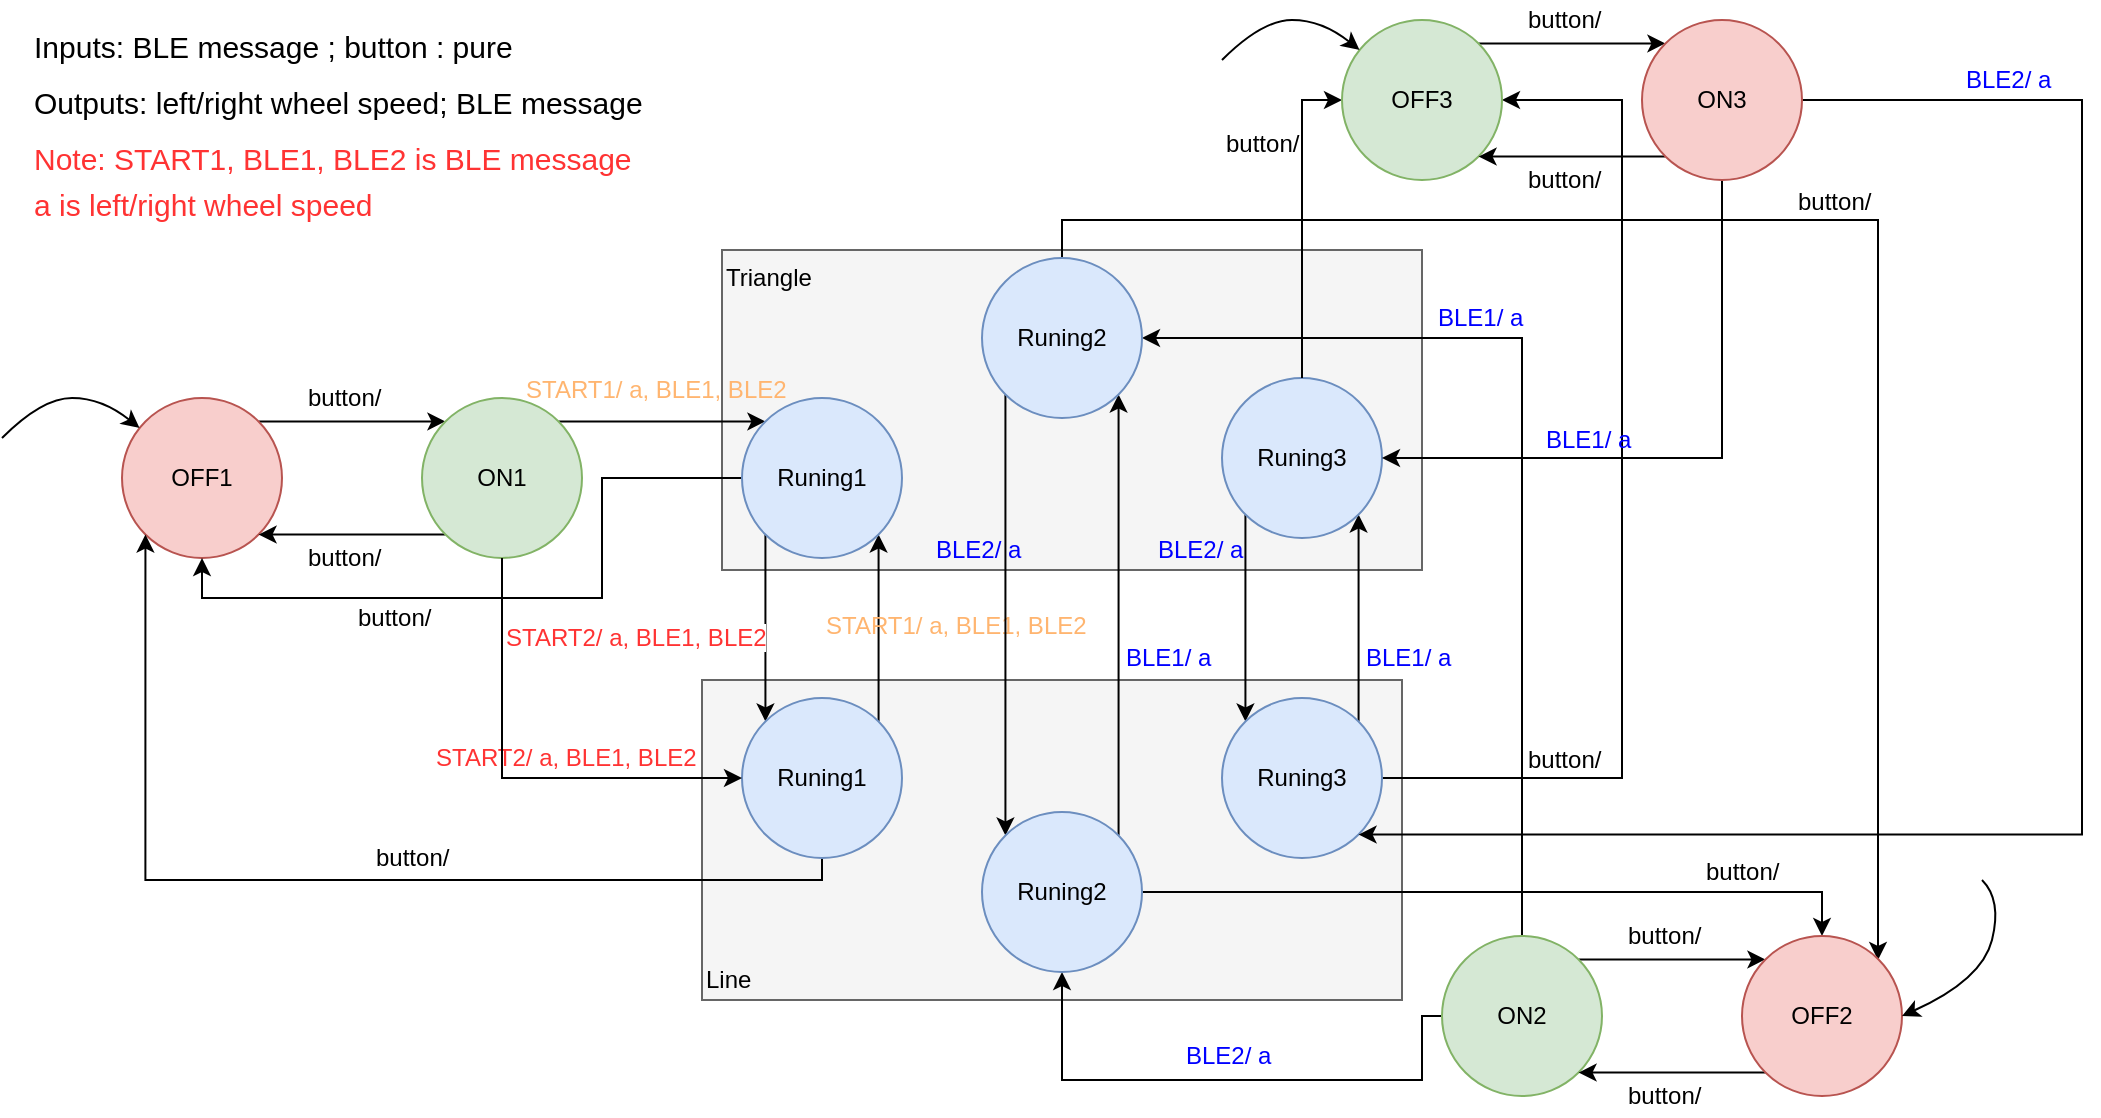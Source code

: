 <mxfile version="12.2.6" type="device" pages="1"><diagram id="45H67GVOBaDcIaeMdxFc" name="Page-1"><mxGraphModel dx="794" dy="570" grid="1" gridSize="10" guides="1" tooltips="1" connect="1" arrows="1" fold="1" page="1" pageScale="1" pageWidth="2336" pageHeight="1654" math="0" shadow="0"><root><mxCell id="0"/><mxCell id="1" parent="0"/><mxCell id="UTTmL4KSk8kriTYKgB_m-70" value="" style="rounded=0;whiteSpace=wrap;html=1;fillColor=#f5f5f5;strokeColor=#666666;fontColor=#333333;" vertex="1" parent="1"><mxGeometry x="510" y="165" width="350" height="160" as="geometry"/></mxCell><mxCell id="UTTmL4KSk8kriTYKgB_m-69" value="" style="rounded=0;whiteSpace=wrap;html=1;fillColor=#f5f5f5;strokeColor=#666666;fontColor=#333333;" vertex="1" parent="1"><mxGeometry x="500" y="380" width="350" height="160" as="geometry"/></mxCell><mxCell id="UTTmL4KSk8kriTYKgB_m-6" value="" style="edgeStyle=orthogonalEdgeStyle;rounded=0;orthogonalLoop=1;jettySize=auto;html=1;exitX=1;exitY=0;exitDx=0;exitDy=0;entryX=0;entryY=0;entryDx=0;entryDy=0;" edge="1" parent="1" source="UTTmL4KSk8kriTYKgB_m-2" target="UTTmL4KSk8kriTYKgB_m-3"><mxGeometry relative="1" as="geometry"/></mxCell><mxCell id="UTTmL4KSk8kriTYKgB_m-2" value="OFF1" style="ellipse;whiteSpace=wrap;html=1;aspect=fixed;fillColor=#f8cecc;strokeColor=#b85450;" vertex="1" parent="1"><mxGeometry x="210" y="239" width="80" height="80" as="geometry"/></mxCell><mxCell id="UTTmL4KSk8kriTYKgB_m-8" value="" style="edgeStyle=orthogonalEdgeStyle;rounded=0;orthogonalLoop=1;jettySize=auto;html=1;exitX=1;exitY=0;exitDx=0;exitDy=0;entryX=0;entryY=0;entryDx=0;entryDy=0;" edge="1" parent="1" source="UTTmL4KSk8kriTYKgB_m-3" target="UTTmL4KSk8kriTYKgB_m-7"><mxGeometry relative="1" as="geometry"/></mxCell><mxCell id="UTTmL4KSk8kriTYKgB_m-12" value="" style="edgeStyle=orthogonalEdgeStyle;rounded=0;orthogonalLoop=1;jettySize=auto;html=1;entryX=1;entryY=1;entryDx=0;entryDy=0;exitX=0;exitY=1;exitDx=0;exitDy=0;" edge="1" parent="1" source="UTTmL4KSk8kriTYKgB_m-3" target="UTTmL4KSk8kriTYKgB_m-2"><mxGeometry relative="1" as="geometry"><mxPoint x="400" y="399" as="targetPoint"/></mxGeometry></mxCell><mxCell id="UTTmL4KSk8kriTYKgB_m-3" value="ON1" style="ellipse;whiteSpace=wrap;html=1;aspect=fixed;fillColor=#d5e8d4;strokeColor=#82b366;" vertex="1" parent="1"><mxGeometry x="360" y="239" width="80" height="80" as="geometry"/></mxCell><mxCell id="UTTmL4KSk8kriTYKgB_m-9" value="" style="edgeStyle=orthogonalEdgeStyle;rounded=0;orthogonalLoop=1;jettySize=auto;html=1;exitX=0;exitY=1;exitDx=0;exitDy=0;entryX=0;entryY=0;entryDx=0;entryDy=0;" edge="1" parent="1" source="UTTmL4KSk8kriTYKgB_m-7" target="UTTmL4KSk8kriTYKgB_m-5"><mxGeometry relative="1" as="geometry"/></mxCell><mxCell id="UTTmL4KSk8kriTYKgB_m-17" value="" style="edgeStyle=orthogonalEdgeStyle;rounded=0;orthogonalLoop=1;jettySize=auto;html=1;entryX=0.5;entryY=1;entryDx=0;entryDy=0;exitX=0;exitY=0.5;exitDx=0;exitDy=0;" edge="1" parent="1" source="UTTmL4KSk8kriTYKgB_m-7" target="UTTmL4KSk8kriTYKgB_m-2"><mxGeometry relative="1" as="geometry"><Array as="points"><mxPoint x="450" y="279"/><mxPoint x="450" y="339"/><mxPoint x="250" y="339"/></Array></mxGeometry></mxCell><mxCell id="UTTmL4KSk8kriTYKgB_m-22" value="" style="edgeStyle=orthogonalEdgeStyle;rounded=0;orthogonalLoop=1;jettySize=auto;html=1;exitX=1;exitY=1;exitDx=0;exitDy=0;entryX=1;entryY=0;entryDx=0;entryDy=0;startArrow=classic;startFill=1;endArrow=none;endFill=0;" edge="1" parent="1" source="UTTmL4KSk8kriTYKgB_m-7" target="UTTmL4KSk8kriTYKgB_m-5"><mxGeometry relative="1" as="geometry"/></mxCell><mxCell id="UTTmL4KSk8kriTYKgB_m-7" value="Runing1" style="ellipse;whiteSpace=wrap;html=1;aspect=fixed;fillColor=#dae8fc;strokeColor=#6c8ebf;" vertex="1" parent="1"><mxGeometry x="520" y="239" width="80" height="80" as="geometry"/></mxCell><mxCell id="UTTmL4KSk8kriTYKgB_m-65" value="" style="edgeStyle=orthogonalEdgeStyle;rounded=0;orthogonalLoop=1;jettySize=auto;html=1;startArrow=none;startFill=0;endArrow=classic;endFill=1;entryX=0;entryY=1;entryDx=0;entryDy=0;" edge="1" parent="1" source="UTTmL4KSk8kriTYKgB_m-5" target="UTTmL4KSk8kriTYKgB_m-2"><mxGeometry relative="1" as="geometry"><mxPoint x="560" y="549" as="targetPoint"/><Array as="points"><mxPoint x="560" y="480"/><mxPoint x="222" y="480"/></Array></mxGeometry></mxCell><mxCell id="UTTmL4KSk8kriTYKgB_m-5" value="Runing1" style="ellipse;whiteSpace=wrap;html=1;aspect=fixed;fillColor=#dae8fc;strokeColor=#6c8ebf;" vertex="1" parent="1"><mxGeometry x="520" y="389" width="80" height="80" as="geometry"/></mxCell><mxCell id="UTTmL4KSk8kriTYKgB_m-10" value="button/" style="text;html=1;resizable=0;points=[];autosize=1;align=left;verticalAlign=top;spacingTop=-4;" vertex="1" parent="1"><mxGeometry x="301" y="229" width="50" height="20" as="geometry"/></mxCell><mxCell id="UTTmL4KSk8kriTYKgB_m-13" value="button/" style="text;html=1;resizable=0;points=[];autosize=1;align=left;verticalAlign=top;spacingTop=-4;" vertex="1" parent="1"><mxGeometry x="301" y="309" width="50" height="20" as="geometry"/></mxCell><mxCell id="UTTmL4KSk8kriTYKgB_m-16" value="START1/ a, BLE1, BLE2" style="text;html=1;resizable=0;points=[];autosize=1;align=left;verticalAlign=top;spacingTop=-4;fillColor=none;strokeColor=none;fontColor=#FFB570;" vertex="1" parent="1"><mxGeometry x="410" y="225" width="150" height="20" as="geometry"/></mxCell><mxCell id="UTTmL4KSk8kriTYKgB_m-18" value="button/" style="text;html=1;resizable=0;points=[];autosize=1;align=left;verticalAlign=top;spacingTop=-4;" vertex="1" parent="1"><mxGeometry x="326" y="339" width="50" height="20" as="geometry"/></mxCell><mxCell id="UTTmL4KSk8kriTYKgB_m-21" value="START2/ a, BLE1, BLE2" style="text;html=1;resizable=0;points=[];autosize=1;align=left;verticalAlign=top;spacingTop=-4;fontColor=#FF3333;labelBackgroundColor=#ffffff;" vertex="1" parent="1"><mxGeometry x="365" y="409" width="150" height="20" as="geometry"/></mxCell><mxCell id="UTTmL4KSk8kriTYKgB_m-23" value="START1/ a, BLE1, BLE2" style="text;html=1;resizable=0;points=[];autosize=1;align=left;verticalAlign=top;spacingTop=-4;fillColor=none;strokeColor=none;fontColor=#FFB570;" vertex="1" parent="1"><mxGeometry x="560" y="342.5" width="150" height="20" as="geometry"/></mxCell><mxCell id="UTTmL4KSk8kriTYKgB_m-24" value="START2/ a, BLE1, BLE2" style="text;html=1;resizable=0;points=[];autosize=1;align=left;verticalAlign=top;spacingTop=-4;fontColor=#FF3333;labelBackgroundColor=#ffffff;" vertex="1" parent="1"><mxGeometry x="400" y="349" width="150" height="20" as="geometry"/></mxCell><mxCell id="UTTmL4KSk8kriTYKgB_m-25" value="" style="curved=1;endArrow=classic;html=1;" edge="1" parent="1" target="UTTmL4KSk8kriTYKgB_m-2"><mxGeometry width="50" height="50" relative="1" as="geometry"><mxPoint x="150" y="259" as="sourcePoint"/><mxPoint x="260" y="489" as="targetPoint"/><Array as="points"><mxPoint x="170" y="239"/><mxPoint x="200" y="239"/></Array></mxGeometry></mxCell><mxCell id="UTTmL4KSk8kriTYKgB_m-27" value="" style="edgeStyle=orthogonalEdgeStyle;rounded=0;orthogonalLoop=1;jettySize=auto;html=1;exitX=1;exitY=0;exitDx=0;exitDy=0;entryX=0;entryY=0;entryDx=0;entryDy=0;" edge="1" parent="1" source="UTTmL4KSk8kriTYKgB_m-28" target="UTTmL4KSk8kriTYKgB_m-32"><mxGeometry relative="1" as="geometry"/></mxCell><mxCell id="UTTmL4KSk8kriTYKgB_m-68" value="" style="edgeStyle=orthogonalEdgeStyle;rounded=0;orthogonalLoop=1;jettySize=auto;html=1;startArrow=none;startFill=0;endArrow=classic;endFill=1;entryX=0.5;entryY=1;entryDx=0;entryDy=0;exitX=0;exitY=0.5;exitDx=0;exitDy=0;" edge="1" parent="1" source="UTTmL4KSk8kriTYKgB_m-28" target="UTTmL4KSk8kriTYKgB_m-37"><mxGeometry relative="1" as="geometry"><mxPoint x="770" y="526" as="targetPoint"/><Array as="points"><mxPoint x="860" y="548"/><mxPoint x="860" y="580"/><mxPoint x="680" y="580"/></Array></mxGeometry></mxCell><mxCell id="UTTmL4KSk8kriTYKgB_m-72" value="" style="edgeStyle=orthogonalEdgeStyle;rounded=0;orthogonalLoop=1;jettySize=auto;html=1;startArrow=none;startFill=0;endArrow=classic;endFill=1;entryX=1;entryY=0.5;entryDx=0;entryDy=0;" edge="1" parent="1" source="UTTmL4KSk8kriTYKgB_m-28" target="UTTmL4KSk8kriTYKgB_m-36"><mxGeometry relative="1" as="geometry"><mxPoint x="910" y="200" as="targetPoint"/><Array as="points"><mxPoint x="910" y="209"/></Array></mxGeometry></mxCell><mxCell id="UTTmL4KSk8kriTYKgB_m-28" value="ON2" style="ellipse;whiteSpace=wrap;html=1;aspect=fixed;fillColor=#d5e8d4;strokeColor=#82b366;" vertex="1" parent="1"><mxGeometry x="870" y="508" width="80" height="80" as="geometry"/></mxCell><mxCell id="UTTmL4KSk8kriTYKgB_m-30" value="" style="edgeStyle=orthogonalEdgeStyle;rounded=0;orthogonalLoop=1;jettySize=auto;html=1;entryX=1;entryY=1;entryDx=0;entryDy=0;exitX=0;exitY=1;exitDx=0;exitDy=0;" edge="1" parent="1" source="UTTmL4KSk8kriTYKgB_m-32" target="UTTmL4KSk8kriTYKgB_m-28"><mxGeometry relative="1" as="geometry"><mxPoint x="1060" y="668" as="targetPoint"/></mxGeometry></mxCell><mxCell id="UTTmL4KSk8kriTYKgB_m-77" value="" style="edgeStyle=orthogonalEdgeStyle;rounded=0;orthogonalLoop=1;jettySize=auto;html=1;startArrow=classic;startFill=1;endArrow=none;endFill=0;entryX=1;entryY=0.5;entryDx=0;entryDy=0;" edge="1" parent="1" source="UTTmL4KSk8kriTYKgB_m-32" target="UTTmL4KSk8kriTYKgB_m-37"><mxGeometry relative="1" as="geometry"><mxPoint x="1060" y="428" as="targetPoint"/><Array as="points"><mxPoint x="1060" y="486"/></Array></mxGeometry></mxCell><mxCell id="UTTmL4KSk8kriTYKgB_m-79" value="" style="edgeStyle=orthogonalEdgeStyle;rounded=0;orthogonalLoop=1;jettySize=auto;html=1;startArrow=classic;startFill=1;endArrow=none;endFill=0;entryX=0.5;entryY=0;entryDx=0;entryDy=0;" edge="1" parent="1" target="UTTmL4KSk8kriTYKgB_m-36"><mxGeometry relative="1" as="geometry"><mxPoint x="1088" y="520" as="sourcePoint"/><mxPoint x="1060" y="428" as="targetPoint"/><Array as="points"><mxPoint x="1088" y="150"/><mxPoint x="680" y="150"/></Array></mxGeometry></mxCell><mxCell id="UTTmL4KSk8kriTYKgB_m-32" value="OFF2" style="ellipse;whiteSpace=wrap;html=1;aspect=fixed;fillColor=#f8cecc;strokeColor=#b85450;" vertex="1" parent="1"><mxGeometry x="1020" y="508" width="80" height="80" as="geometry"/></mxCell><mxCell id="UTTmL4KSk8kriTYKgB_m-33" value="" style="edgeStyle=orthogonalEdgeStyle;rounded=0;orthogonalLoop=1;jettySize=auto;html=1;exitX=0;exitY=1;exitDx=0;exitDy=0;entryX=0;entryY=0;entryDx=0;entryDy=0;" edge="1" parent="1" source="UTTmL4KSk8kriTYKgB_m-36" target="UTTmL4KSk8kriTYKgB_m-37"><mxGeometry relative="1" as="geometry"/></mxCell><mxCell id="UTTmL4KSk8kriTYKgB_m-35" value="" style="edgeStyle=orthogonalEdgeStyle;rounded=0;orthogonalLoop=1;jettySize=auto;html=1;exitX=1;exitY=1;exitDx=0;exitDy=0;entryX=1;entryY=0;entryDx=0;entryDy=0;startArrow=classic;startFill=1;endArrow=none;endFill=0;" edge="1" parent="1" source="UTTmL4KSk8kriTYKgB_m-36" target="UTTmL4KSk8kriTYKgB_m-37"><mxGeometry relative="1" as="geometry"/></mxCell><mxCell id="UTTmL4KSk8kriTYKgB_m-36" value="Runing2" style="ellipse;whiteSpace=wrap;html=1;aspect=fixed;fillColor=#dae8fc;strokeColor=#6c8ebf;" vertex="1" parent="1"><mxGeometry x="640" y="169" width="80" height="80" as="geometry"/></mxCell><mxCell id="UTTmL4KSk8kriTYKgB_m-37" value="Runing2" style="ellipse;whiteSpace=wrap;html=1;aspect=fixed;fillColor=#dae8fc;strokeColor=#6c8ebf;" vertex="1" parent="1"><mxGeometry x="640" y="446" width="80" height="80" as="geometry"/></mxCell><mxCell id="UTTmL4KSk8kriTYKgB_m-38" value="button/" style="text;html=1;resizable=0;points=[];autosize=1;align=left;verticalAlign=top;spacingTop=-4;" vertex="1" parent="1"><mxGeometry x="961" y="498" width="50" height="20" as="geometry"/></mxCell><mxCell id="UTTmL4KSk8kriTYKgB_m-39" value="button/" style="text;html=1;resizable=0;points=[];autosize=1;align=left;verticalAlign=top;spacingTop=-4;" vertex="1" parent="1"><mxGeometry x="961" y="578" width="50" height="20" as="geometry"/></mxCell><mxCell id="UTTmL4KSk8kriTYKgB_m-41" value="button/" style="text;html=1;resizable=0;points=[];autosize=1;align=left;verticalAlign=top;spacingTop=-4;" vertex="1" parent="1"><mxGeometry x="1045.5" y="131" width="50" height="20" as="geometry"/></mxCell><mxCell id="UTTmL4KSk8kriTYKgB_m-43" value="BLE1/ a" style="text;html=1;resizable=0;points=[];autosize=1;align=left;verticalAlign=top;spacingTop=-4;fontColor=#0000FF;" vertex="1" parent="1"><mxGeometry x="710" y="359" width="60" height="20" as="geometry"/></mxCell><mxCell id="UTTmL4KSk8kriTYKgB_m-44" value="BLE2/ a" style="text;html=1;resizable=0;points=[];autosize=1;align=left;verticalAlign=top;spacingTop=-4;fontColor=#0000FF;" vertex="1" parent="1"><mxGeometry x="615" y="305" width="60" height="20" as="geometry"/></mxCell><mxCell id="UTTmL4KSk8kriTYKgB_m-50" value="" style="edgeStyle=orthogonalEdgeStyle;rounded=0;orthogonalLoop=1;jettySize=auto;html=1;startArrow=none;startFill=0;endArrow=classic;endFill=1;exitX=0;exitY=1;exitDx=0;exitDy=0;entryX=0;entryY=0;entryDx=0;entryDy=0;" edge="1" parent="1" source="UTTmL4KSk8kriTYKgB_m-47" target="UTTmL4KSk8kriTYKgB_m-49"><mxGeometry relative="1" as="geometry"/></mxCell><mxCell id="UTTmL4KSk8kriTYKgB_m-51" value="" style="edgeStyle=orthogonalEdgeStyle;rounded=0;orthogonalLoop=1;jettySize=auto;html=1;startArrow=classic;startFill=1;endArrow=none;endFill=0;exitX=1;exitY=1;exitDx=0;exitDy=0;entryX=1;entryY=0;entryDx=0;entryDy=0;" edge="1" parent="1" source="UTTmL4KSk8kriTYKgB_m-47" target="UTTmL4KSk8kriTYKgB_m-49"><mxGeometry relative="1" as="geometry"/></mxCell><mxCell id="UTTmL4KSk8kriTYKgB_m-47" value="Runing3" style="ellipse;whiteSpace=wrap;html=1;aspect=fixed;fillColor=#dae8fc;strokeColor=#6c8ebf;" vertex="1" parent="1"><mxGeometry x="760" y="229" width="80" height="80" as="geometry"/></mxCell><mxCell id="UTTmL4KSk8kriTYKgB_m-88" value="" style="edgeStyle=orthogonalEdgeStyle;rounded=0;orthogonalLoop=1;jettySize=auto;html=1;startArrow=none;startFill=0;endArrow=classic;endFill=1;entryX=1;entryY=0.5;entryDx=0;entryDy=0;" edge="1" parent="1" source="UTTmL4KSk8kriTYKgB_m-49" target="UTTmL4KSk8kriTYKgB_m-55"><mxGeometry relative="1" as="geometry"><mxPoint x="920" y="429" as="targetPoint"/><Array as="points"><mxPoint x="960" y="429"/><mxPoint x="960" y="90"/></Array></mxGeometry></mxCell><mxCell id="UTTmL4KSk8kriTYKgB_m-49" value="Runing3" style="ellipse;whiteSpace=wrap;html=1;aspect=fixed;fillColor=#dae8fc;strokeColor=#6c8ebf;" vertex="1" parent="1"><mxGeometry x="760" y="389" width="80" height="80" as="geometry"/></mxCell><mxCell id="UTTmL4KSk8kriTYKgB_m-52" value="BLE1/ a" style="text;html=1;resizable=0;points=[];autosize=1;align=left;verticalAlign=top;spacingTop=-4;fontColor=#0000FF;" vertex="1" parent="1"><mxGeometry x="830" y="359" width="60" height="20" as="geometry"/></mxCell><mxCell id="UTTmL4KSk8kriTYKgB_m-53" value="BLE2/ a" style="text;html=1;resizable=0;points=[];autosize=1;align=left;verticalAlign=top;spacingTop=-4;fontColor=#0000FF;" vertex="1" parent="1"><mxGeometry x="726" y="305" width="60" height="20" as="geometry"/></mxCell><mxCell id="UTTmL4KSk8kriTYKgB_m-54" value="" style="edgeStyle=orthogonalEdgeStyle;rounded=0;orthogonalLoop=1;jettySize=auto;html=1;exitX=1;exitY=0;exitDx=0;exitDy=0;entryX=0;entryY=0;entryDx=0;entryDy=0;" edge="1" parent="1" source="UTTmL4KSk8kriTYKgB_m-55" target="UTTmL4KSk8kriTYKgB_m-57"><mxGeometry relative="1" as="geometry"/></mxCell><mxCell id="UTTmL4KSk8kriTYKgB_m-85" value="" style="edgeStyle=orthogonalEdgeStyle;rounded=0;orthogonalLoop=1;jettySize=auto;html=1;startArrow=classic;startFill=1;endArrow=none;endFill=0;entryX=0.5;entryY=0;entryDx=0;entryDy=0;" edge="1" parent="1" source="UTTmL4KSk8kriTYKgB_m-55" target="UTTmL4KSk8kriTYKgB_m-47"><mxGeometry relative="1" as="geometry"><mxPoint x="740" y="90" as="targetPoint"/><Array as="points"><mxPoint x="800" y="90"/></Array></mxGeometry></mxCell><mxCell id="UTTmL4KSk8kriTYKgB_m-55" value="OFF3" style="ellipse;whiteSpace=wrap;html=1;aspect=fixed;fillColor=#d5e8d4;strokeColor=#82b366;" vertex="1" parent="1"><mxGeometry x="820" y="50" width="80" height="80" as="geometry"/></mxCell><mxCell id="UTTmL4KSk8kriTYKgB_m-56" value="" style="edgeStyle=orthogonalEdgeStyle;rounded=0;orthogonalLoop=1;jettySize=auto;html=1;entryX=1;entryY=1;entryDx=0;entryDy=0;exitX=0;exitY=1;exitDx=0;exitDy=0;" edge="1" parent="1" source="UTTmL4KSk8kriTYKgB_m-57" target="UTTmL4KSk8kriTYKgB_m-55"><mxGeometry relative="1" as="geometry"><mxPoint x="1010" y="210" as="targetPoint"/></mxGeometry></mxCell><mxCell id="UTTmL4KSk8kriTYKgB_m-63" value="" style="edgeStyle=orthogonalEdgeStyle;rounded=0;orthogonalLoop=1;jettySize=auto;html=1;startArrow=none;startFill=0;endArrow=classic;endFill=1;entryX=1;entryY=0.5;entryDx=0;entryDy=0;" edge="1" parent="1" source="UTTmL4KSk8kriTYKgB_m-57" target="UTTmL4KSk8kriTYKgB_m-47"><mxGeometry relative="1" as="geometry"><mxPoint x="1010" y="230" as="targetPoint"/><Array as="points"><mxPoint x="1010" y="269"/></Array></mxGeometry></mxCell><mxCell id="UTTmL4KSk8kriTYKgB_m-100" value="" style="edgeStyle=orthogonalEdgeStyle;rounded=0;orthogonalLoop=1;jettySize=auto;html=1;startArrow=none;startFill=0;endArrow=classic;endFill=1;fontSize=15;fontColor=#000000;entryX=1;entryY=1;entryDx=0;entryDy=0;" edge="1" parent="1" source="UTTmL4KSk8kriTYKgB_m-57" target="UTTmL4KSk8kriTYKgB_m-49"><mxGeometry relative="1" as="geometry"><mxPoint x="1130" y="90" as="targetPoint"/><Array as="points"><mxPoint x="1190" y="90"/><mxPoint x="1190" y="458"/></Array></mxGeometry></mxCell><mxCell id="UTTmL4KSk8kriTYKgB_m-57" value="ON3" style="ellipse;whiteSpace=wrap;html=1;aspect=fixed;fillColor=#f8cecc;strokeColor=#b85450;" vertex="1" parent="1"><mxGeometry x="970" y="50" width="80" height="80" as="geometry"/></mxCell><mxCell id="UTTmL4KSk8kriTYKgB_m-58" value="button/" style="text;html=1;resizable=0;points=[];autosize=1;align=left;verticalAlign=top;spacingTop=-4;" vertex="1" parent="1"><mxGeometry x="911" y="40" width="50" height="20" as="geometry"/></mxCell><mxCell id="UTTmL4KSk8kriTYKgB_m-59" value="button/" style="text;html=1;resizable=0;points=[];autosize=1;align=left;verticalAlign=top;spacingTop=-4;" vertex="1" parent="1"><mxGeometry x="911" y="120" width="50" height="20" as="geometry"/></mxCell><mxCell id="UTTmL4KSk8kriTYKgB_m-61" value="" style="curved=1;endArrow=classic;html=1;" edge="1" parent="1" target="UTTmL4KSk8kriTYKgB_m-55"><mxGeometry width="50" height="50" relative="1" as="geometry"><mxPoint x="760" y="70" as="sourcePoint"/><mxPoint x="870" y="300" as="targetPoint"/><Array as="points"><mxPoint x="780" y="50"/><mxPoint x="810" y="50"/></Array></mxGeometry></mxCell><mxCell id="UTTmL4KSk8kriTYKgB_m-66" value="" style="curved=1;endArrow=classic;html=1;entryX=1;entryY=0.5;entryDx=0;entryDy=0;" edge="1" parent="1" target="UTTmL4KSk8kriTYKgB_m-32"><mxGeometry width="50" height="50" relative="1" as="geometry"><mxPoint x="1140" y="480" as="sourcePoint"/><mxPoint x="1108.765" y="511.012" as="targetPoint"/><Array as="points"><mxPoint x="1150" y="490"/><mxPoint x="1140" y="530"/></Array></mxGeometry></mxCell><mxCell id="UTTmL4KSk8kriTYKgB_m-73" value="&lt;span style=&quot;color: rgba(0 , 0 , 0 , 0) ; font-family: monospace ; font-size: 0px&quot;&gt;%3CmxGraphModel%3E%3Croot%3E%3CmxCell%20id%3D%220%22%2F%3E%3CmxCell%20id%3D%221%22%20parent%3D%220%22%2F%3E%3CmxCell%20id%3D%222%22%20value%3D%22BLE1%2F%22%20style%3D%22text%3Bhtml%3D1%3Bresizable%3D0%3Bpoints%3D%5B%5D%3Bautosize%3D1%3Balign%3Dleft%3BverticalAlign%3Dtop%3BspacingTop%3D-4%3BfontColor%3D%230000FF%3B%22%20vertex%3D%221%22%20parent%3D%221%22%3E%3CmxGeometry%20x%3D%22870%22%20y%3D%22189%22%20width%3D%2250%22%20height%3D%2220%22%20as%3D%22geometry%22%2F%3E%3C%2FmxCell%3E%3C%2Froot%3E%3C%2FmxGraphModel%3E&lt;/span&gt;" style="text;html=1;resizable=0;points=[];autosize=1;align=left;verticalAlign=top;spacingTop=-4;" vertex="1" parent="1"><mxGeometry x="730" y="558" width="20" height="20" as="geometry"/></mxCell><mxCell id="UTTmL4KSk8kriTYKgB_m-75" value="button/" style="text;html=1;resizable=0;points=[];autosize=1;align=left;verticalAlign=top;spacingTop=-4;" vertex="1" parent="1"><mxGeometry x="335" y="459" width="50" height="20" as="geometry"/></mxCell><mxCell id="UTTmL4KSk8kriTYKgB_m-81" value="button/" style="text;html=1;resizable=0;points=[];autosize=1;align=left;verticalAlign=top;spacingTop=-4;" vertex="1" parent="1"><mxGeometry x="1000" y="466" width="50" height="20" as="geometry"/></mxCell><mxCell id="UTTmL4KSk8kriTYKgB_m-82" value="Triangle&amp;nbsp;" style="text;html=1;resizable=0;points=[];autosize=1;align=left;verticalAlign=top;spacingTop=-4;" vertex="1" parent="1"><mxGeometry x="510" y="169" width="60" height="20" as="geometry"/></mxCell><mxCell id="UTTmL4KSk8kriTYKgB_m-83" value="Line" style="text;html=1;resizable=0;points=[];autosize=1;align=left;verticalAlign=top;spacingTop=-4;" vertex="1" parent="1"><mxGeometry x="500" y="520" width="40" height="20" as="geometry"/></mxCell><mxCell id="UTTmL4KSk8kriTYKgB_m-86" value="button/" style="text;html=1;resizable=0;points=[];autosize=1;align=left;verticalAlign=top;spacingTop=-4;" vertex="1" parent="1"><mxGeometry x="760" y="102" width="50" height="20" as="geometry"/></mxCell><mxCell id="UTTmL4KSk8kriTYKgB_m-89" value="button/" style="text;html=1;resizable=0;points=[];autosize=1;align=left;verticalAlign=top;spacingTop=-4;" vertex="1" parent="1"><mxGeometry x="911" y="410" width="50" height="20" as="geometry"/></mxCell><mxCell id="UTTmL4KSk8kriTYKgB_m-91" value="Inputs: BLE message ; button : pure" style="text;html=1;resizable=0;points=[];autosize=1;align=left;verticalAlign=top;spacingTop=-4;fontColor=#000000;fontSize=15;" vertex="1" parent="1"><mxGeometry x="164" y="52" width="250" height="20" as="geometry"/></mxCell><mxCell id="UTTmL4KSk8kriTYKgB_m-95" value="BLE1/ a" style="text;html=1;resizable=0;points=[];autosize=1;align=left;verticalAlign=top;spacingTop=-4;fontColor=#0000FF;" vertex="1" parent="1"><mxGeometry x="866" y="189" width="60" height="20" as="geometry"/></mxCell><mxCell id="UTTmL4KSk8kriTYKgB_m-96" value="BLE1/ a" style="text;html=1;resizable=0;points=[];autosize=1;align=left;verticalAlign=top;spacingTop=-4;fontColor=#0000FF;" vertex="1" parent="1"><mxGeometry x="920" y="250" width="60" height="20" as="geometry"/></mxCell><mxCell id="UTTmL4KSk8kriTYKgB_m-98" value="BLE2/ a" style="text;html=1;resizable=0;points=[];autosize=1;align=left;verticalAlign=top;spacingTop=-4;fontColor=#0000FF;" vertex="1" parent="1"><mxGeometry x="740" y="558" width="60" height="20" as="geometry"/></mxCell><mxCell id="UTTmL4KSk8kriTYKgB_m-103" value="BLE2/ a" style="text;html=1;resizable=0;points=[];autosize=1;align=left;verticalAlign=top;spacingTop=-4;fontColor=#0000FF;" vertex="1" parent="1"><mxGeometry x="1130" y="70" width="60" height="20" as="geometry"/></mxCell><mxCell id="UTTmL4KSk8kriTYKgB_m-105" value="Outputs: left/right wheel speed; BLE message&amp;nbsp;" style="text;html=1;resizable=0;points=[];autosize=1;align=left;verticalAlign=top;spacingTop=-4;fontColor=#000000;fontSize=15;" vertex="1" parent="1"><mxGeometry x="164" y="80" width="320" height="20" as="geometry"/></mxCell><mxCell id="UTTmL4KSk8kriTYKgB_m-20" value="" style="edgeStyle=orthogonalEdgeStyle;rounded=0;orthogonalLoop=1;jettySize=auto;html=1;entryX=0;entryY=0.5;entryDx=0;entryDy=0;exitX=0.5;exitY=1;exitDx=0;exitDy=0;" edge="1" parent="1" source="UTTmL4KSk8kriTYKgB_m-3" target="UTTmL4KSk8kriTYKgB_m-5"><mxGeometry relative="1" as="geometry"><mxPoint x="400" y="399" as="targetPoint"/><Array as="points"><mxPoint x="400" y="429"/></Array></mxGeometry></mxCell><mxCell id="UTTmL4KSk8kriTYKgB_m-108" value="Note: START1, BLE1, BLE2 is BLE message&lt;br&gt;" style="text;html=1;resizable=0;points=[];autosize=1;align=left;verticalAlign=top;spacingTop=-4;fontSize=15;fontColor=#FF3333;" vertex="1" parent="1"><mxGeometry x="164" y="107.5" width="310" height="20" as="geometry"/></mxCell><mxCell id="UTTmL4KSk8kriTYKgB_m-109" value="a is left/right wheel speed&amp;nbsp;" style="text;html=1;resizable=0;points=[];autosize=1;align=left;verticalAlign=top;spacingTop=-4;fontSize=15;fontColor=#FF3333;" vertex="1" parent="1"><mxGeometry x="164" y="131" width="190" height="20" as="geometry"/></mxCell></root></mxGraphModel></diagram></mxfile>